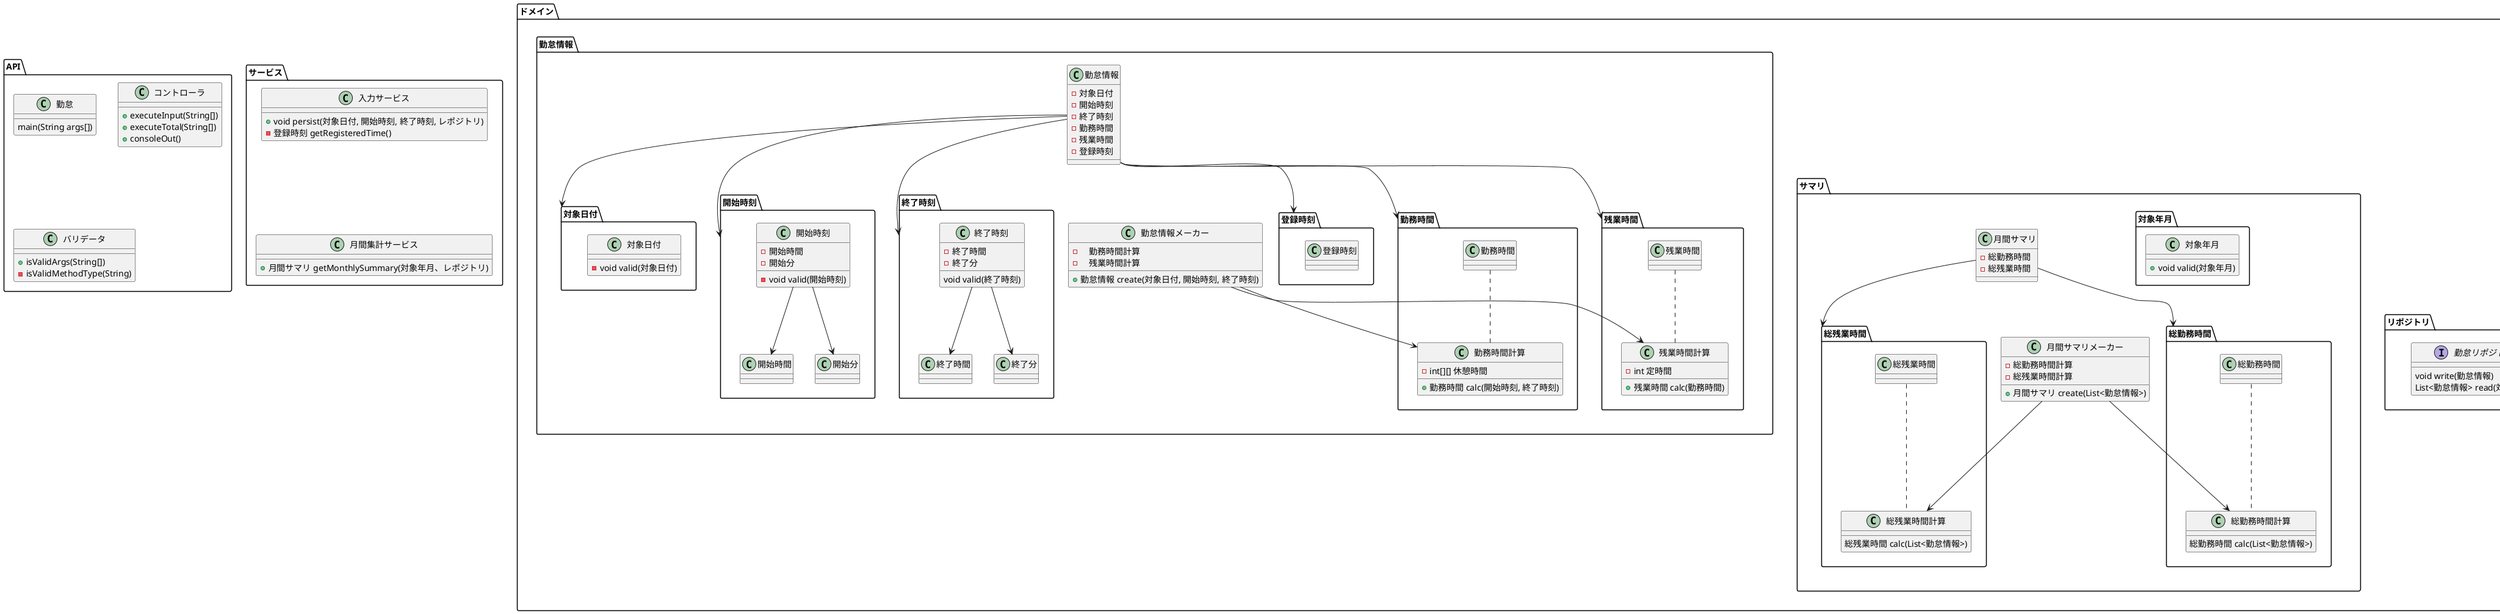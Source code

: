 @startuml


package API{

    class 勤怠{
     {method} main(String args[])
    }

    class コントローラ{
     + {method} executeInput(String[])
     + {method} executeTotal(String[])
     + {method} consoleOut()
    }

    class バリデータ{
     + {method} isValidArgs(String[])
     - {method} isValidMethodType(String)
    }

}

package サービス{

    class 入力サービス{
     + {method}void persist(対象日付, 開始時刻, 終了時刻, レポジトリ)
     - {method}登録時刻 getRegisteredTime()
    }

    class 月間集計サービス{
     + {method}月間サマリ getMonthlySummary(対象年月、レポジトリ)
    }

    top to bottom direction
    入力サービス -[hidden]-月間集計サービス
}


package ドメイン{

    package リポジトリ{
        interface 勤怠リポジトリ{
           void write(勤怠情報)
           List<勤怠情報> read(対象年月)
        }
    }

    package 勤怠情報{

        class 勤怠情報{
         - {field} 対象日付
         - {field} 開始時刻
         - {field} 終了時刻
         - {field} 勤務時間
         - {field} 残業時間
         - {field} 登録時刻
        }

        class 勤怠情報メーカー{
        - {field}　勤務時間計算
        - {field}　残業時間計算
        + {method} 勤怠情報 create(対象日付, 開始時刻, 終了時刻)
        }

        勤怠情報 --> 対象日付
        勤怠情報 --> 開始時刻
        勤怠情報 --> 終了時刻
        勤怠情報 --> 勤務時間
        勤怠情報 --> 残業時間
        勤怠情報 --> 登録時刻

        package 対象日付{
            class 対象日付 {
            - {method}void valid(対象日付)
            }
        }

        package 開始時刻{
            class 開始時刻 {
             -{field} 開始時間
             -{field} 開始分
             - {method}void valid(開始時刻)
            }
            class 開始時間{
            }
            class 開始分{
            }
            開始時刻 --> 開始時間
            開始時刻 --> 開始分
        }

        package 終了時刻{
            class 終了時刻 {
             -{field} 終了時間
             -{field} 終了分
             void valid(終了時刻)
            }
            class 終了時間{
            }
            class 終了分{
            }
            終了時刻 --> 終了時間
            終了時刻 --> 終了分
        }

        package 勤務時間{
            class 勤務時間{
            }
            class 勤務時間計算{
             -{field} int[][] 休憩時間
             +{method} 勤務時間 calc(開始時刻, 終了時刻)
            }
            勤務時間 .d. 勤務時間計算

            勤怠情報メーカー -down-> 勤務時間計算
        }

        package 残業時間{
            class 残業時間{
            }
            class 残業時間計算{
             -{field} int 定時間
             +{method} 残業時間 calc(勤務時間)
            }
            残業時間 .d. 残業時間計算

            勤怠情報メーカー -down-> 残業時間計算
        }

        package 登録時刻{
            class 登録時刻{
            }
        }
    }

    package サマリ{

        class 月間サマリ{
         -{field} 総勤務時間
         -{field} 総残業時間
        }

        class 月間サマリメーカー{
         -{field} 総勤務時間計算
         -{field} 総残業時間計算
         +{method} 月間サマリ create(List<勤怠情報>)
        }

        package 対象年月{
            class 対象年月 {
            +{method}void valid(対象年月)
            }
        }

        package 総勤務時間{
            class 総勤務時間{
            }
            class 総勤務時間計算{
             {method} 総勤務時間 calc(List<勤怠情報>)
            }
            総勤務時間 .d. 総勤務時間計算

            月間サマリメーカー -down-> 総勤務時間計算
        }

        package 総残業時間{
            class 総残業時間{
            }
            class 総残業時間計算{
             {method} 総残業時間 calc(List<勤怠情報>)
            }
            総残業時間 .d. 総残業時間計算

            月間サマリメーカー -down-> 総残業時間計算
        }

        月間サマリ --> 総勤務時間
        月間サマリ --> 総残業時間
    }

    top to bottom direction
    勤怠情報 -[hidden]- サマリ
    サマリ -[hidden]- リポジトリ

}

package データソース.CSV{

    class Csvリポジトリ{
       + {method}void write(勤怠情報)
       + {method}List<勤怠情報> read(対象年月)
    }

    勤怠リポジトリ --|> Csvリポジトリ
}


@enduml

